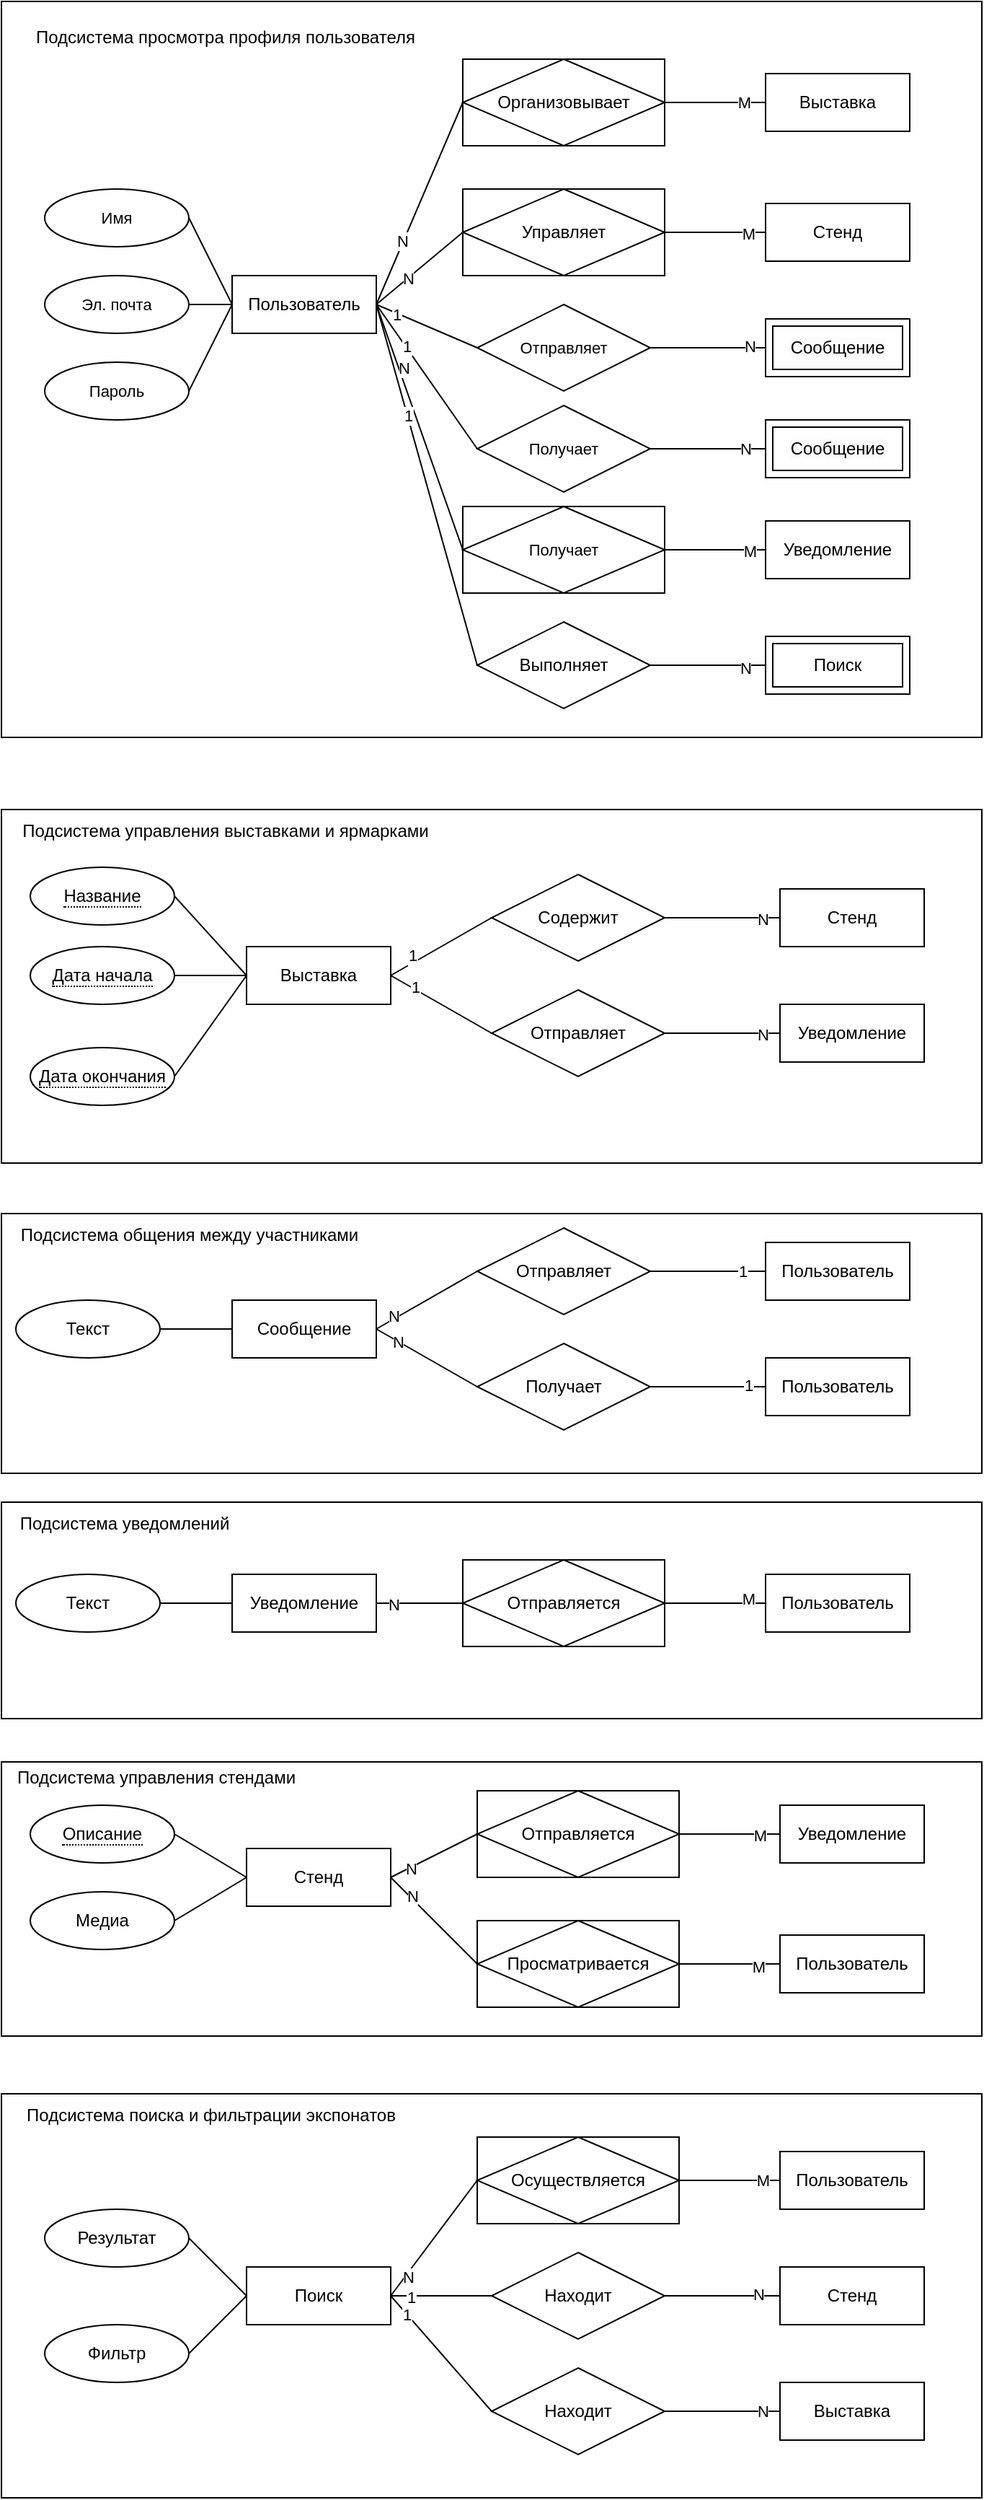 <mxfile version="24.7.17">
  <diagram name="Страница — 1" id="D7zAHYRlJq8XnZ4oDOdG">
    <mxGraphModel dx="1781" dy="504" grid="0" gridSize="10" guides="1" tooltips="1" connect="1" arrows="1" fold="1" page="1" pageScale="1" pageWidth="827" pageHeight="1169" math="0" shadow="0">
      <root>
        <mxCell id="0" />
        <mxCell id="1" parent="0" />
        <mxCell id="64c0GPSLYtZF8_h0ZGDt-35" value="" style="rounded=0;whiteSpace=wrap;html=1;" parent="1" vertex="1">
          <mxGeometry x="-70" y="1460" width="680" height="280" as="geometry" />
        </mxCell>
        <mxCell id="64c0GPSLYtZF8_h0ZGDt-33" value="" style="rounded=0;whiteSpace=wrap;html=1;" parent="1" vertex="1">
          <mxGeometry x="-70" y="1230" width="680" height="190" as="geometry" />
        </mxCell>
        <mxCell id="64c0GPSLYtZF8_h0ZGDt-31" value="" style="rounded=0;whiteSpace=wrap;html=1;" parent="1" vertex="1">
          <mxGeometry x="-70" y="1050" width="680" height="150" as="geometry" />
        </mxCell>
        <mxCell id="64c0GPSLYtZF8_h0ZGDt-29" value="" style="rounded=0;whiteSpace=wrap;html=1;" parent="1" vertex="1">
          <mxGeometry x="-70" y="850" width="680" height="180" as="geometry" />
        </mxCell>
        <mxCell id="64c0GPSLYtZF8_h0ZGDt-27" value="" style="rounded=0;whiteSpace=wrap;html=1;" parent="1" vertex="1">
          <mxGeometry x="-70" y="570" width="680" height="245" as="geometry" />
        </mxCell>
        <mxCell id="64c0GPSLYtZF8_h0ZGDt-25" value="" style="rounded=0;whiteSpace=wrap;html=1;" parent="1" vertex="1">
          <mxGeometry x="-70" y="10" width="680" height="510" as="geometry" />
        </mxCell>
        <mxCell id="_3l0W6oUwG1H2ZkeCyYp-1" style="edgeStyle=none;rounded=0;orthogonalLoop=1;jettySize=auto;html=1;exitX=1;exitY=0.5;exitDx=0;exitDy=0;entryX=0;entryY=0.5;entryDx=0;entryDy=0;strokeColor=default;align=center;verticalAlign=middle;fontFamily=Helvetica;fontSize=11;fontColor=default;labelBackgroundColor=default;endArrow=none;" parent="1" source="_3l0W6oUwG1H2ZkeCyYp-15" target="_3l0W6oUwG1H2ZkeCyYp-59" edge="1">
          <mxGeometry relative="1" as="geometry">
            <mxPoint x="260" y="110" as="targetPoint" />
          </mxGeometry>
        </mxCell>
        <mxCell id="_3l0W6oUwG1H2ZkeCyYp-2" value="N" style="edgeLabel;html=1;align=center;verticalAlign=middle;resizable=0;points=[];fontFamily=Helvetica;fontSize=11;fontColor=default;labelBackgroundColor=default;" parent="_3l0W6oUwG1H2ZkeCyYp-1" vertex="1" connectable="0">
          <mxGeometry x="-0.407" relative="1" as="geometry">
            <mxPoint y="-3" as="offset" />
          </mxGeometry>
        </mxCell>
        <mxCell id="_3l0W6oUwG1H2ZkeCyYp-3" style="edgeStyle=none;rounded=0;orthogonalLoop=1;jettySize=auto;html=1;exitX=1;exitY=0.5;exitDx=0;exitDy=0;entryX=0;entryY=0.5;entryDx=0;entryDy=0;strokeColor=default;align=center;verticalAlign=middle;fontFamily=Helvetica;fontSize=11;fontColor=default;labelBackgroundColor=default;endArrow=none;" parent="1" source="_3l0W6oUwG1H2ZkeCyYp-15" target="_3l0W6oUwG1H2ZkeCyYp-60" edge="1">
          <mxGeometry relative="1" as="geometry">
            <mxPoint x="260" y="180" as="targetPoint" />
          </mxGeometry>
        </mxCell>
        <mxCell id="_3l0W6oUwG1H2ZkeCyYp-4" value="N" style="edgeLabel;html=1;align=center;verticalAlign=middle;resizable=0;points=[];fontFamily=Helvetica;fontSize=11;fontColor=default;labelBackgroundColor=default;" parent="_3l0W6oUwG1H2ZkeCyYp-3" vertex="1" connectable="0">
          <mxGeometry x="-0.286" relative="1" as="geometry">
            <mxPoint as="offset" />
          </mxGeometry>
        </mxCell>
        <mxCell id="_3l0W6oUwG1H2ZkeCyYp-5" style="edgeStyle=none;rounded=0;orthogonalLoop=1;jettySize=auto;html=1;exitX=1;exitY=0.5;exitDx=0;exitDy=0;entryX=0;entryY=0.5;entryDx=0;entryDy=0;strokeColor=default;align=center;verticalAlign=middle;fontFamily=Helvetica;fontSize=11;fontColor=default;labelBackgroundColor=default;endArrow=none;" parent="1" source="_3l0W6oUwG1H2ZkeCyYp-15" target="_3l0W6oUwG1H2ZkeCyYp-26" edge="1">
          <mxGeometry relative="1" as="geometry" />
        </mxCell>
        <mxCell id="_3l0W6oUwG1H2ZkeCyYp-6" value="1" style="edgeLabel;html=1;align=center;verticalAlign=middle;resizable=0;points=[];fontFamily=Helvetica;fontSize=11;fontColor=default;labelBackgroundColor=default;" parent="_3l0W6oUwG1H2ZkeCyYp-5" vertex="1" connectable="0">
          <mxGeometry x="-0.421" y="1" relative="1" as="geometry">
            <mxPoint as="offset" />
          </mxGeometry>
        </mxCell>
        <mxCell id="_3l0W6oUwG1H2ZkeCyYp-9" style="edgeStyle=none;rounded=0;orthogonalLoop=1;jettySize=auto;html=1;exitX=1;exitY=0.5;exitDx=0;exitDy=0;entryX=0;entryY=0.5;entryDx=0;entryDy=0;strokeColor=default;align=center;verticalAlign=middle;fontFamily=Helvetica;fontSize=11;fontColor=default;labelBackgroundColor=default;endArrow=none;" parent="1" source="_3l0W6oUwG1H2ZkeCyYp-15" target="_3l0W6oUwG1H2ZkeCyYp-32" edge="1">
          <mxGeometry relative="1" as="geometry">
            <mxPoint x="260" y="40" as="targetPoint" />
          </mxGeometry>
        </mxCell>
        <mxCell id="_3l0W6oUwG1H2ZkeCyYp-10" value="N" style="edgeLabel;html=1;align=center;verticalAlign=middle;resizable=0;points=[];fontFamily=Helvetica;fontSize=11;fontColor=default;labelBackgroundColor=default;" parent="_3l0W6oUwG1H2ZkeCyYp-9" vertex="1" connectable="0">
          <mxGeometry x="-0.472" y="3" relative="1" as="geometry">
            <mxPoint as="offset" />
          </mxGeometry>
        </mxCell>
        <mxCell id="_3l0W6oUwG1H2ZkeCyYp-11" style="edgeStyle=none;rounded=0;orthogonalLoop=1;jettySize=auto;html=1;exitX=0;exitY=0.5;exitDx=0;exitDy=0;entryX=1;entryY=0.5;entryDx=0;entryDy=0;strokeColor=default;align=center;verticalAlign=middle;fontFamily=Helvetica;fontSize=11;fontColor=default;labelBackgroundColor=default;endArrow=none;" parent="1" source="_3l0W6oUwG1H2ZkeCyYp-15" target="_3l0W6oUwG1H2ZkeCyYp-36" edge="1">
          <mxGeometry relative="1" as="geometry" />
        </mxCell>
        <mxCell id="_3l0W6oUwG1H2ZkeCyYp-12" style="edgeStyle=none;rounded=0;orthogonalLoop=1;jettySize=auto;html=1;exitX=0;exitY=0.5;exitDx=0;exitDy=0;entryX=1;entryY=0.5;entryDx=0;entryDy=0;strokeColor=default;align=center;verticalAlign=middle;fontFamily=Helvetica;fontSize=11;fontColor=default;labelBackgroundColor=default;endArrow=none;" parent="1" source="_3l0W6oUwG1H2ZkeCyYp-15" target="_3l0W6oUwG1H2ZkeCyYp-37" edge="1">
          <mxGeometry relative="1" as="geometry" />
        </mxCell>
        <mxCell id="_3l0W6oUwG1H2ZkeCyYp-13" style="edgeStyle=none;rounded=0;orthogonalLoop=1;jettySize=auto;html=1;exitX=1;exitY=0.5;exitDx=0;exitDy=0;entryX=0;entryY=0.5;entryDx=0;entryDy=0;strokeColor=default;align=center;verticalAlign=middle;fontFamily=Helvetica;fontSize=11;fontColor=default;labelBackgroundColor=default;endArrow=none;" parent="1" source="_3l0W6oUwG1H2ZkeCyYp-15" target="_3l0W6oUwG1H2ZkeCyYp-40" edge="1">
          <mxGeometry relative="1" as="geometry" />
        </mxCell>
        <mxCell id="_3l0W6oUwG1H2ZkeCyYp-14" value="1" style="edgeLabel;html=1;align=center;verticalAlign=middle;resizable=0;points=[];fontFamily=Helvetica;fontSize=11;fontColor=default;labelBackgroundColor=default;" parent="_3l0W6oUwG1H2ZkeCyYp-13" vertex="1" connectable="0">
          <mxGeometry x="-0.619" y="-1" relative="1" as="geometry">
            <mxPoint x="1" as="offset" />
          </mxGeometry>
        </mxCell>
        <mxCell id="_3l0W6oUwG1H2ZkeCyYp-15" value="Пользователь" style="whiteSpace=wrap;html=1;align=center;" parent="1" vertex="1">
          <mxGeometry x="90" y="200" width="100" height="40" as="geometry" />
        </mxCell>
        <mxCell id="_3l0W6oUwG1H2ZkeCyYp-16" value="Выставка" style="whiteSpace=wrap;html=1;align=center;" parent="1" vertex="1">
          <mxGeometry x="460" y="60" width="100" height="40" as="geometry" />
        </mxCell>
        <mxCell id="_3l0W6oUwG1H2ZkeCyYp-17" value="Уведомление" style="whiteSpace=wrap;html=1;align=center;" parent="1" vertex="1">
          <mxGeometry x="460" y="370" width="100" height="40" as="geometry" />
        </mxCell>
        <mxCell id="_3l0W6oUwG1H2ZkeCyYp-18" style="edgeStyle=none;rounded=0;orthogonalLoop=1;jettySize=auto;html=1;exitX=1;exitY=0.5;exitDx=0;exitDy=0;strokeColor=default;align=center;verticalAlign=middle;fontFamily=Helvetica;fontSize=11;fontColor=default;labelBackgroundColor=default;endArrow=none;" parent="1" source="_3l0W6oUwG1H2ZkeCyYp-59" target="_3l0W6oUwG1H2ZkeCyYp-16" edge="1">
          <mxGeometry relative="1" as="geometry">
            <mxPoint x="380" y="110" as="sourcePoint" />
          </mxGeometry>
        </mxCell>
        <mxCell id="_3l0W6oUwG1H2ZkeCyYp-19" value="M" style="edgeLabel;html=1;align=center;verticalAlign=middle;resizable=0;points=[];fontFamily=Helvetica;fontSize=11;fontColor=default;labelBackgroundColor=default;" parent="_3l0W6oUwG1H2ZkeCyYp-18" vertex="1" connectable="0">
          <mxGeometry x="0.556" y="1" relative="1" as="geometry">
            <mxPoint y="1" as="offset" />
          </mxGeometry>
        </mxCell>
        <mxCell id="_3l0W6oUwG1H2ZkeCyYp-21" style="edgeStyle=none;rounded=0;orthogonalLoop=1;jettySize=auto;html=1;exitX=1;exitY=0.5;exitDx=0;exitDy=0;strokeColor=default;align=center;verticalAlign=middle;fontFamily=Helvetica;fontSize=11;fontColor=default;labelBackgroundColor=default;endArrow=none;entryX=0;entryY=0.5;entryDx=0;entryDy=0;" parent="1" source="_3l0W6oUwG1H2ZkeCyYp-60" target="_3l0W6oUwG1H2ZkeCyYp-52" edge="1">
          <mxGeometry relative="1" as="geometry">
            <mxPoint x="470" y="200" as="targetPoint" />
            <mxPoint x="380" y="180" as="sourcePoint" />
          </mxGeometry>
        </mxCell>
        <mxCell id="_3l0W6oUwG1H2ZkeCyYp-22" value="M" style="edgeLabel;html=1;align=center;verticalAlign=middle;resizable=0;points=[];fontFamily=Helvetica;fontSize=11;fontColor=default;labelBackgroundColor=default;" parent="_3l0W6oUwG1H2ZkeCyYp-21" vertex="1" connectable="0">
          <mxGeometry x="0.644" relative="1" as="geometry">
            <mxPoint y="1" as="offset" />
          </mxGeometry>
        </mxCell>
        <mxCell id="_3l0W6oUwG1H2ZkeCyYp-24" style="edgeStyle=none;rounded=0;orthogonalLoop=1;jettySize=auto;html=1;exitX=1;exitY=0.5;exitDx=0;exitDy=0;entryX=0;entryY=0.5;entryDx=0;entryDy=0;strokeColor=default;align=center;verticalAlign=middle;fontFamily=Helvetica;fontSize=11;fontColor=default;labelBackgroundColor=default;endArrow=none;" parent="1" source="_3l0W6oUwG1H2ZkeCyYp-26" target="_3l0W6oUwG1H2ZkeCyYp-33" edge="1">
          <mxGeometry relative="1" as="geometry">
            <mxPoint x="380" y="330" as="sourcePoint" />
            <mxPoint x="470" y="320" as="targetPoint" />
          </mxGeometry>
        </mxCell>
        <mxCell id="_3l0W6oUwG1H2ZkeCyYp-25" value="N" style="edgeLabel;html=1;align=center;verticalAlign=middle;resizable=0;points=[];fontFamily=Helvetica;fontSize=11;fontColor=default;labelBackgroundColor=default;" parent="_3l0W6oUwG1H2ZkeCyYp-24" vertex="1" connectable="0">
          <mxGeometry x="0.644" y="1" relative="1" as="geometry">
            <mxPoint y="1" as="offset" />
          </mxGeometry>
        </mxCell>
        <mxCell id="_3l0W6oUwG1H2ZkeCyYp-26" value="Получает" style="shape=rhombus;perimeter=rhombusPerimeter;whiteSpace=wrap;html=1;align=center;fontFamily=Helvetica;fontSize=11;fontColor=default;labelBackgroundColor=default;" parent="1" vertex="1">
          <mxGeometry x="260" y="290" width="120" height="60" as="geometry" />
        </mxCell>
        <mxCell id="_3l0W6oUwG1H2ZkeCyYp-30" style="edgeStyle=none;rounded=0;orthogonalLoop=1;jettySize=auto;html=1;exitX=1;exitY=0.5;exitDx=0;exitDy=0;entryX=0;entryY=0.5;entryDx=0;entryDy=0;strokeColor=default;align=center;verticalAlign=middle;fontFamily=Helvetica;fontSize=11;fontColor=default;labelBackgroundColor=default;endArrow=none;" parent="1" source="_3l0W6oUwG1H2ZkeCyYp-32" target="_3l0W6oUwG1H2ZkeCyYp-17" edge="1">
          <mxGeometry relative="1" as="geometry">
            <mxPoint x="380" y="40" as="sourcePoint" />
          </mxGeometry>
        </mxCell>
        <mxCell id="_3l0W6oUwG1H2ZkeCyYp-31" value="M" style="edgeLabel;html=1;align=center;verticalAlign=middle;resizable=0;points=[];fontFamily=Helvetica;fontSize=11;fontColor=default;labelBackgroundColor=default;" parent="_3l0W6oUwG1H2ZkeCyYp-30" vertex="1" connectable="0">
          <mxGeometry x="0.667" relative="1" as="geometry">
            <mxPoint y="1" as="offset" />
          </mxGeometry>
        </mxCell>
        <mxCell id="_3l0W6oUwG1H2ZkeCyYp-32" value="Получает" style="shape=associativeEntity;whiteSpace=wrap;html=1;align=center;fontFamily=Helvetica;fontSize=11;fontColor=default;labelBackgroundColor=default;" parent="1" vertex="1">
          <mxGeometry x="250" y="360" width="140" height="60" as="geometry" />
        </mxCell>
        <mxCell id="_3l0W6oUwG1H2ZkeCyYp-33" value="&lt;span style=&quot;font-size: 12px; background-color: rgb(251, 251, 251);&quot;&gt;Сообщение&lt;/span&gt;" style="shape=ext;margin=3;double=1;whiteSpace=wrap;html=1;align=center;fontFamily=Helvetica;fontSize=11;fontColor=default;labelBackgroundColor=default;" parent="1" vertex="1">
          <mxGeometry x="460" y="300" width="100" height="40" as="geometry" />
        </mxCell>
        <mxCell id="_3l0W6oUwG1H2ZkeCyYp-36" value="Имя" style="ellipse;whiteSpace=wrap;html=1;align=center;fontFamily=Helvetica;fontSize=11;fontColor=default;labelBackgroundColor=default;" parent="1" vertex="1">
          <mxGeometry x="-40" y="140" width="100" height="40" as="geometry" />
        </mxCell>
        <mxCell id="_3l0W6oUwG1H2ZkeCyYp-37" value="Эл. почта" style="ellipse;whiteSpace=wrap;html=1;align=center;fontFamily=Helvetica;fontSize=11;fontColor=default;labelBackgroundColor=default;" parent="1" vertex="1">
          <mxGeometry x="-40" y="200" width="100" height="40" as="geometry" />
        </mxCell>
        <mxCell id="_3l0W6oUwG1H2ZkeCyYp-38" style="edgeStyle=none;rounded=0;orthogonalLoop=1;jettySize=auto;html=1;exitX=1;exitY=0.5;exitDx=0;exitDy=0;entryX=0;entryY=0.5;entryDx=0;entryDy=0;strokeColor=default;align=center;verticalAlign=middle;fontFamily=Helvetica;fontSize=11;fontColor=default;labelBackgroundColor=default;endArrow=none;" parent="1" source="_3l0W6oUwG1H2ZkeCyYp-40" target="_3l0W6oUwG1H2ZkeCyYp-41" edge="1">
          <mxGeometry relative="1" as="geometry" />
        </mxCell>
        <mxCell id="_3l0W6oUwG1H2ZkeCyYp-39" value="N" style="edgeLabel;html=1;align=center;verticalAlign=middle;resizable=0;points=[];fontFamily=Helvetica;fontSize=11;fontColor=default;labelBackgroundColor=default;" parent="_3l0W6oUwG1H2ZkeCyYp-38" vertex="1" connectable="0">
          <mxGeometry x="0.711" y="1" relative="1" as="geometry">
            <mxPoint as="offset" />
          </mxGeometry>
        </mxCell>
        <mxCell id="_3l0W6oUwG1H2ZkeCyYp-40" value="Отправляет" style="shape=rhombus;perimeter=rhombusPerimeter;whiteSpace=wrap;html=1;align=center;fontFamily=Helvetica;fontSize=11;fontColor=default;labelBackgroundColor=default;" parent="1" vertex="1">
          <mxGeometry x="260" y="220" width="120" height="60" as="geometry" />
        </mxCell>
        <mxCell id="_3l0W6oUwG1H2ZkeCyYp-41" value="&lt;span style=&quot;font-size: 12px; background-color: rgb(251, 251, 251);&quot;&gt;Сообщение&lt;/span&gt;" style="shape=ext;margin=3;double=1;whiteSpace=wrap;html=1;align=center;fontFamily=Helvetica;fontSize=11;fontColor=default;labelBackgroundColor=default;" parent="1" vertex="1">
          <mxGeometry x="460" y="230" width="100" height="40" as="geometry" />
        </mxCell>
        <mxCell id="_3l0W6oUwG1H2ZkeCyYp-42" value="Пароль" style="ellipse;whiteSpace=wrap;html=1;align=center;fontFamily=Helvetica;fontSize=11;fontColor=default;labelBackgroundColor=default;" parent="1" vertex="1">
          <mxGeometry x="-40" y="260" width="100" height="40" as="geometry" />
        </mxCell>
        <mxCell id="_3l0W6oUwG1H2ZkeCyYp-44" value="" style="endArrow=none;html=1;rounded=0;entryX=0;entryY=0.5;entryDx=0;entryDy=0;exitX=1;exitY=0.5;exitDx=0;exitDy=0;" parent="1" source="_3l0W6oUwG1H2ZkeCyYp-42" target="_3l0W6oUwG1H2ZkeCyYp-15" edge="1">
          <mxGeometry width="50" height="50" relative="1" as="geometry">
            <mxPoint x="50" y="280" as="sourcePoint" />
            <mxPoint x="100" y="230" as="targetPoint" />
          </mxGeometry>
        </mxCell>
        <mxCell id="_3l0W6oUwG1H2ZkeCyYp-45" value="Выставка" style="whiteSpace=wrap;html=1;align=center;" parent="1" vertex="1">
          <mxGeometry x="100" y="665" width="100" height="40" as="geometry" />
        </mxCell>
        <mxCell id="_3l0W6oUwG1H2ZkeCyYp-46" value="Стенд" style="whiteSpace=wrap;html=1;align=center;" parent="1" vertex="1">
          <mxGeometry x="100" y="1290" width="100" height="40" as="geometry" />
        </mxCell>
        <mxCell id="_3l0W6oUwG1H2ZkeCyYp-47" value="Уведомление" style="whiteSpace=wrap;html=1;align=center;" parent="1" vertex="1">
          <mxGeometry x="90" y="1100" width="100" height="40" as="geometry" />
        </mxCell>
        <mxCell id="_3l0W6oUwG1H2ZkeCyYp-48" value="Сообщение" style="whiteSpace=wrap;html=1;align=center;" parent="1" vertex="1">
          <mxGeometry x="90" y="910" width="100" height="40" as="geometry" />
        </mxCell>
        <mxCell id="_3l0W6oUwG1H2ZkeCyYp-49" value="Поиск" style="whiteSpace=wrap;html=1;align=center;" parent="1" vertex="1">
          <mxGeometry x="100" y="1580" width="100" height="40" as="geometry" />
        </mxCell>
        <mxCell id="_3l0W6oUwG1H2ZkeCyYp-52" value="Стенд" style="whiteSpace=wrap;html=1;align=center;" parent="1" vertex="1">
          <mxGeometry x="460" y="150" width="100" height="40" as="geometry" />
        </mxCell>
        <mxCell id="_3l0W6oUwG1H2ZkeCyYp-59" value="Организовывает" style="shape=associativeEntity;whiteSpace=wrap;html=1;align=center;" parent="1" vertex="1">
          <mxGeometry x="250" y="50" width="140" height="60" as="geometry" />
        </mxCell>
        <mxCell id="_3l0W6oUwG1H2ZkeCyYp-60" value="Управляет" style="shape=associativeEntity;whiteSpace=wrap;html=1;align=center;" parent="1" vertex="1">
          <mxGeometry x="250" y="140" width="140" height="60" as="geometry" />
        </mxCell>
        <mxCell id="_3l0W6oUwG1H2ZkeCyYp-62" value="Выполняет" style="shape=rhombus;perimeter=rhombusPerimeter;whiteSpace=wrap;html=1;align=center;" parent="1" vertex="1">
          <mxGeometry x="260" y="440" width="120" height="60" as="geometry" />
        </mxCell>
        <mxCell id="_3l0W6oUwG1H2ZkeCyYp-63" value="Поиск" style="shape=ext;margin=3;double=1;whiteSpace=wrap;html=1;align=center;" parent="1" vertex="1">
          <mxGeometry x="460" y="450" width="100" height="40" as="geometry" />
        </mxCell>
        <mxCell id="_3l0W6oUwG1H2ZkeCyYp-64" value="" style="endArrow=none;html=1;rounded=0;exitX=1;exitY=0.5;exitDx=0;exitDy=0;entryX=0;entryY=0.5;entryDx=0;entryDy=0;" parent="1" source="_3l0W6oUwG1H2ZkeCyYp-15" target="_3l0W6oUwG1H2ZkeCyYp-62" edge="1">
          <mxGeometry relative="1" as="geometry">
            <mxPoint x="190" y="230" as="sourcePoint" />
            <mxPoint x="240" y="400" as="targetPoint" />
          </mxGeometry>
        </mxCell>
        <mxCell id="_3l0W6oUwG1H2ZkeCyYp-67" value="1" style="edgeLabel;html=1;align=center;verticalAlign=middle;resizable=0;points=[];" parent="_3l0W6oUwG1H2ZkeCyYp-64" vertex="1" connectable="0">
          <mxGeometry x="-0.386" y="1" relative="1" as="geometry">
            <mxPoint x="-1" as="offset" />
          </mxGeometry>
        </mxCell>
        <mxCell id="_3l0W6oUwG1H2ZkeCyYp-65" value="" style="endArrow=none;html=1;rounded=0;exitX=1;exitY=0.5;exitDx=0;exitDy=0;entryX=0;entryY=0.5;entryDx=0;entryDy=0;" parent="1" source="_3l0W6oUwG1H2ZkeCyYp-62" target="_3l0W6oUwG1H2ZkeCyYp-63" edge="1">
          <mxGeometry relative="1" as="geometry">
            <mxPoint x="410" y="420" as="sourcePoint" />
            <mxPoint x="570" y="420" as="targetPoint" />
          </mxGeometry>
        </mxCell>
        <mxCell id="_3l0W6oUwG1H2ZkeCyYp-66" value="N" style="edgeLabel;html=1;align=center;verticalAlign=middle;resizable=0;points=[];" parent="_3l0W6oUwG1H2ZkeCyYp-65" vertex="1" connectable="0">
          <mxGeometry x="0.65" y="-2" relative="1" as="geometry">
            <mxPoint as="offset" />
          </mxGeometry>
        </mxCell>
        <mxCell id="_3l0W6oUwG1H2ZkeCyYp-68" value="&lt;span style=&quot;border-bottom: 1px dotted&quot;&gt;Название&lt;/span&gt;" style="ellipse;whiteSpace=wrap;html=1;align=center;" parent="1" vertex="1">
          <mxGeometry x="-50" y="610" width="100" height="40" as="geometry" />
        </mxCell>
        <mxCell id="_3l0W6oUwG1H2ZkeCyYp-69" value="&lt;span style=&quot;border-bottom: 1px dotted&quot;&gt;Дата начала&lt;/span&gt;" style="ellipse;whiteSpace=wrap;html=1;align=center;" parent="1" vertex="1">
          <mxGeometry x="-50" y="665" width="100" height="40" as="geometry" />
        </mxCell>
        <mxCell id="_3l0W6oUwG1H2ZkeCyYp-70" value="&lt;span style=&quot;border-bottom: 1px dotted&quot;&gt;Дата окончания&lt;/span&gt;" style="ellipse;whiteSpace=wrap;html=1;align=center;" parent="1" vertex="1">
          <mxGeometry x="-50" y="735" width="100" height="40" as="geometry" />
        </mxCell>
        <mxCell id="_3l0W6oUwG1H2ZkeCyYp-71" value="" style="endArrow=none;html=1;rounded=0;exitX=1;exitY=0.5;exitDx=0;exitDy=0;entryX=0;entryY=0.5;entryDx=0;entryDy=0;" parent="1" source="_3l0W6oUwG1H2ZkeCyYp-68" target="_3l0W6oUwG1H2ZkeCyYp-45" edge="1">
          <mxGeometry relative="1" as="geometry">
            <mxPoint x="10" y="635" as="sourcePoint" />
            <mxPoint x="170" y="635" as="targetPoint" />
          </mxGeometry>
        </mxCell>
        <mxCell id="_3l0W6oUwG1H2ZkeCyYp-72" value="" style="endArrow=none;html=1;rounded=0;exitX=1;exitY=0.5;exitDx=0;exitDy=0;entryX=0;entryY=0.5;entryDx=0;entryDy=0;" parent="1" source="_3l0W6oUwG1H2ZkeCyYp-69" target="_3l0W6oUwG1H2ZkeCyYp-45" edge="1">
          <mxGeometry relative="1" as="geometry">
            <mxPoint x="50" y="695" as="sourcePoint" />
            <mxPoint x="210" y="695" as="targetPoint" />
          </mxGeometry>
        </mxCell>
        <mxCell id="_3l0W6oUwG1H2ZkeCyYp-74" value="" style="endArrow=none;html=1;rounded=0;exitX=1;exitY=0.5;exitDx=0;exitDy=0;" parent="1" source="_3l0W6oUwG1H2ZkeCyYp-70" edge="1">
          <mxGeometry relative="1" as="geometry">
            <mxPoint x="290" y="795" as="sourcePoint" />
            <mxPoint x="100" y="685" as="targetPoint" />
          </mxGeometry>
        </mxCell>
        <mxCell id="_3l0W6oUwG1H2ZkeCyYp-75" value="Содержит" style="shape=rhombus;perimeter=rhombusPerimeter;whiteSpace=wrap;html=1;align=center;" parent="1" vertex="1">
          <mxGeometry x="270" y="615" width="120" height="60" as="geometry" />
        </mxCell>
        <mxCell id="_3l0W6oUwG1H2ZkeCyYp-77" value="" style="endArrow=none;html=1;rounded=0;exitX=1;exitY=0.5;exitDx=0;exitDy=0;entryX=0;entryY=0.5;entryDx=0;entryDy=0;" parent="1" source="_3l0W6oUwG1H2ZkeCyYp-45" target="_3l0W6oUwG1H2ZkeCyYp-75" edge="1">
          <mxGeometry relative="1" as="geometry">
            <mxPoint x="290" y="655" as="sourcePoint" />
            <mxPoint x="450" y="655" as="targetPoint" />
          </mxGeometry>
        </mxCell>
        <mxCell id="_3l0W6oUwG1H2ZkeCyYp-78" value="1&lt;div&gt;&lt;br&gt;&lt;/div&gt;" style="edgeLabel;html=1;align=center;verticalAlign=middle;resizable=0;points=[];" parent="_3l0W6oUwG1H2ZkeCyYp-77" vertex="1" connectable="0">
          <mxGeometry x="-0.6" y="-1" relative="1" as="geometry">
            <mxPoint as="offset" />
          </mxGeometry>
        </mxCell>
        <mxCell id="_3l0W6oUwG1H2ZkeCyYp-80" value="Стенд" style="whiteSpace=wrap;html=1;align=center;" parent="1" vertex="1">
          <mxGeometry x="470" y="625" width="100" height="40" as="geometry" />
        </mxCell>
        <mxCell id="_3l0W6oUwG1H2ZkeCyYp-81" value="" style="endArrow=none;html=1;rounded=0;exitX=1;exitY=0.5;exitDx=0;exitDy=0;entryX=0;entryY=0.5;entryDx=0;entryDy=0;" parent="1" source="_3l0W6oUwG1H2ZkeCyYp-75" target="_3l0W6oUwG1H2ZkeCyYp-80" edge="1">
          <mxGeometry relative="1" as="geometry">
            <mxPoint x="530" y="495" as="sourcePoint" />
            <mxPoint x="690" y="495" as="targetPoint" />
          </mxGeometry>
        </mxCell>
        <mxCell id="_3l0W6oUwG1H2ZkeCyYp-82" value="N" style="edgeLabel;html=1;align=center;verticalAlign=middle;resizable=0;points=[];" parent="_3l0W6oUwG1H2ZkeCyYp-81" vertex="1" connectable="0">
          <mxGeometry x="0.7" y="-1" relative="1" as="geometry">
            <mxPoint as="offset" />
          </mxGeometry>
        </mxCell>
        <mxCell id="_3l0W6oUwG1H2ZkeCyYp-84" value="Отправляет" style="shape=rhombus;perimeter=rhombusPerimeter;whiteSpace=wrap;html=1;align=center;" parent="1" vertex="1">
          <mxGeometry x="270" y="695" width="120" height="60" as="geometry" />
        </mxCell>
        <mxCell id="_3l0W6oUwG1H2ZkeCyYp-85" value="Уведомление" style="whiteSpace=wrap;html=1;align=center;" parent="1" vertex="1">
          <mxGeometry x="470" y="705" width="100" height="40" as="geometry" />
        </mxCell>
        <mxCell id="_3l0W6oUwG1H2ZkeCyYp-86" value="" style="endArrow=none;html=1;rounded=0;exitX=1;exitY=0.5;exitDx=0;exitDy=0;entryX=0;entryY=0.5;entryDx=0;entryDy=0;" parent="1" source="_3l0W6oUwG1H2ZkeCyYp-45" target="_3l0W6oUwG1H2ZkeCyYp-84" edge="1">
          <mxGeometry relative="1" as="geometry">
            <mxPoint x="200" y="885" as="sourcePoint" />
            <mxPoint x="360" y="885" as="targetPoint" />
          </mxGeometry>
        </mxCell>
        <mxCell id="_3l0W6oUwG1H2ZkeCyYp-87" value="1" style="edgeLabel;html=1;align=center;verticalAlign=middle;resizable=0;points=[];" parent="_3l0W6oUwG1H2ZkeCyYp-86" vertex="1" connectable="0">
          <mxGeometry x="-0.535" y="1" relative="1" as="geometry">
            <mxPoint y="-1" as="offset" />
          </mxGeometry>
        </mxCell>
        <mxCell id="_3l0W6oUwG1H2ZkeCyYp-88" value="" style="endArrow=none;html=1;rounded=0;exitX=1;exitY=0.5;exitDx=0;exitDy=0;" parent="1" source="_3l0W6oUwG1H2ZkeCyYp-84" edge="1">
          <mxGeometry relative="1" as="geometry">
            <mxPoint x="200" y="885" as="sourcePoint" />
            <mxPoint x="470" y="725" as="targetPoint" />
          </mxGeometry>
        </mxCell>
        <mxCell id="_3l0W6oUwG1H2ZkeCyYp-89" value="N" style="edgeLabel;html=1;align=center;verticalAlign=middle;resizable=0;points=[];" parent="_3l0W6oUwG1H2ZkeCyYp-88" vertex="1" connectable="0">
          <mxGeometry x="0.7" y="-1" relative="1" as="geometry">
            <mxPoint as="offset" />
          </mxGeometry>
        </mxCell>
        <mxCell id="_3l0W6oUwG1H2ZkeCyYp-90" value="Текст" style="ellipse;whiteSpace=wrap;html=1;align=center;" parent="1" vertex="1">
          <mxGeometry x="-60" y="910" width="100" height="40" as="geometry" />
        </mxCell>
        <mxCell id="_3l0W6oUwG1H2ZkeCyYp-91" value="" style="endArrow=none;html=1;rounded=0;exitX=1;exitY=0.5;exitDx=0;exitDy=0;entryX=0;entryY=0.5;entryDx=0;entryDy=0;" parent="1" source="_3l0W6oUwG1H2ZkeCyYp-90" target="_3l0W6oUwG1H2ZkeCyYp-48" edge="1">
          <mxGeometry relative="1" as="geometry">
            <mxPoint x="190" y="960" as="sourcePoint" />
            <mxPoint x="350" y="960" as="targetPoint" />
          </mxGeometry>
        </mxCell>
        <mxCell id="_3l0W6oUwG1H2ZkeCyYp-92" value="Отправляет" style="shape=rhombus;perimeter=rhombusPerimeter;whiteSpace=wrap;html=1;align=center;" parent="1" vertex="1">
          <mxGeometry x="260" y="860" width="120" height="60" as="geometry" />
        </mxCell>
        <mxCell id="_3l0W6oUwG1H2ZkeCyYp-94" value="Получает" style="shape=rhombus;perimeter=rhombusPerimeter;whiteSpace=wrap;html=1;align=center;" parent="1" vertex="1">
          <mxGeometry x="260" y="940" width="120" height="60" as="geometry" />
        </mxCell>
        <mxCell id="_3l0W6oUwG1H2ZkeCyYp-95" value="" style="endArrow=none;html=1;rounded=0;exitX=1;exitY=0.5;exitDx=0;exitDy=0;entryX=0;entryY=0.5;entryDx=0;entryDy=0;" parent="1" source="_3l0W6oUwG1H2ZkeCyYp-48" edge="1">
          <mxGeometry relative="1" as="geometry">
            <mxPoint x="190" y="960" as="sourcePoint" />
            <mxPoint x="260" y="890" as="targetPoint" />
          </mxGeometry>
        </mxCell>
        <mxCell id="_3l0W6oUwG1H2ZkeCyYp-101" value="N" style="edgeLabel;html=1;align=center;verticalAlign=middle;resizable=0;points=[];" parent="_3l0W6oUwG1H2ZkeCyYp-95" vertex="1" connectable="0">
          <mxGeometry x="-0.624" y="2" relative="1" as="geometry">
            <mxPoint as="offset" />
          </mxGeometry>
        </mxCell>
        <mxCell id="_3l0W6oUwG1H2ZkeCyYp-96" value="" style="endArrow=none;html=1;rounded=0;exitX=1;exitY=0.5;exitDx=0;exitDy=0;entryX=0;entryY=0.5;entryDx=0;entryDy=0;" parent="1" source="_3l0W6oUwG1H2ZkeCyYp-48" target="_3l0W6oUwG1H2ZkeCyYp-94" edge="1">
          <mxGeometry relative="1" as="geometry">
            <mxPoint x="190" y="960" as="sourcePoint" />
            <mxPoint x="350" y="960" as="targetPoint" />
          </mxGeometry>
        </mxCell>
        <mxCell id="_3l0W6oUwG1H2ZkeCyYp-102" value="N" style="edgeLabel;html=1;align=center;verticalAlign=middle;resizable=0;points=[];" parent="_3l0W6oUwG1H2ZkeCyYp-96" vertex="1" connectable="0">
          <mxGeometry x="-0.566" y="-1" relative="1" as="geometry">
            <mxPoint y="-1" as="offset" />
          </mxGeometry>
        </mxCell>
        <mxCell id="_3l0W6oUwG1H2ZkeCyYp-97" value="Пользователь" style="whiteSpace=wrap;html=1;align=center;" parent="1" vertex="1">
          <mxGeometry x="460" y="870" width="100" height="40" as="geometry" />
        </mxCell>
        <mxCell id="_3l0W6oUwG1H2ZkeCyYp-98" value="Пользователь" style="whiteSpace=wrap;html=1;align=center;" parent="1" vertex="1">
          <mxGeometry x="460" y="950" width="100" height="40" as="geometry" />
        </mxCell>
        <mxCell id="_3l0W6oUwG1H2ZkeCyYp-99" value="" style="endArrow=none;html=1;rounded=0;exitX=1;exitY=0.5;exitDx=0;exitDy=0;entryX=0;entryY=0.5;entryDx=0;entryDy=0;" parent="1" source="_3l0W6oUwG1H2ZkeCyYp-94" target="_3l0W6oUwG1H2ZkeCyYp-98" edge="1">
          <mxGeometry relative="1" as="geometry">
            <mxPoint x="190" y="960" as="sourcePoint" />
            <mxPoint x="350" y="960" as="targetPoint" />
          </mxGeometry>
        </mxCell>
        <mxCell id="_3l0W6oUwG1H2ZkeCyYp-104" value="1" style="edgeLabel;html=1;align=center;verticalAlign=middle;resizable=0;points=[];" parent="_3l0W6oUwG1H2ZkeCyYp-99" vertex="1" connectable="0">
          <mxGeometry x="0.7" y="1" relative="1" as="geometry">
            <mxPoint as="offset" />
          </mxGeometry>
        </mxCell>
        <mxCell id="_3l0W6oUwG1H2ZkeCyYp-100" value="" style="endArrow=none;html=1;rounded=0;exitX=1;exitY=0.5;exitDx=0;exitDy=0;entryX=0;entryY=0.5;entryDx=0;entryDy=0;" parent="1" target="_3l0W6oUwG1H2ZkeCyYp-97" edge="1">
          <mxGeometry relative="1" as="geometry">
            <mxPoint x="380" y="890" as="sourcePoint" />
            <mxPoint x="350" y="960" as="targetPoint" />
          </mxGeometry>
        </mxCell>
        <mxCell id="_3l0W6oUwG1H2ZkeCyYp-103" value="1" style="edgeLabel;html=1;align=center;verticalAlign=middle;resizable=0;points=[];" parent="_3l0W6oUwG1H2ZkeCyYp-100" vertex="1" connectable="0">
          <mxGeometry x="0.6" relative="1" as="geometry">
            <mxPoint as="offset" />
          </mxGeometry>
        </mxCell>
        <mxCell id="_3l0W6oUwG1H2ZkeCyYp-105" value="Текст" style="ellipse;whiteSpace=wrap;html=1;align=center;" parent="1" vertex="1">
          <mxGeometry x="-60" y="1100" width="100" height="40" as="geometry" />
        </mxCell>
        <mxCell id="_3l0W6oUwG1H2ZkeCyYp-106" value="" style="endArrow=none;html=1;rounded=0;exitX=1;exitY=0.5;exitDx=0;exitDy=0;entryX=0;entryY=0.5;entryDx=0;entryDy=0;" parent="1" source="_3l0W6oUwG1H2ZkeCyYp-105" target="_3l0W6oUwG1H2ZkeCyYp-47" edge="1">
          <mxGeometry relative="1" as="geometry">
            <mxPoint x="190" y="1070" as="sourcePoint" />
            <mxPoint x="350" y="1070" as="targetPoint" />
          </mxGeometry>
        </mxCell>
        <mxCell id="_3l0W6oUwG1H2ZkeCyYp-108" value="Отправляется" style="shape=associativeEntity;whiteSpace=wrap;html=1;align=center;" parent="1" vertex="1">
          <mxGeometry x="250" y="1090" width="140" height="60" as="geometry" />
        </mxCell>
        <mxCell id="_3l0W6oUwG1H2ZkeCyYp-109" value="" style="endArrow=none;html=1;rounded=0;exitX=1;exitY=0.5;exitDx=0;exitDy=0;entryX=0;entryY=0.5;entryDx=0;entryDy=0;" parent="1" source="_3l0W6oUwG1H2ZkeCyYp-47" target="_3l0W6oUwG1H2ZkeCyYp-108" edge="1">
          <mxGeometry relative="1" as="geometry">
            <mxPoint x="190" y="1070" as="sourcePoint" />
            <mxPoint x="350" y="1070" as="targetPoint" />
          </mxGeometry>
        </mxCell>
        <mxCell id="_3l0W6oUwG1H2ZkeCyYp-112" value="N" style="edgeLabel;html=1;align=center;verticalAlign=middle;resizable=0;points=[];" parent="_3l0W6oUwG1H2ZkeCyYp-109" vertex="1" connectable="0">
          <mxGeometry x="-0.6" y="-1" relative="1" as="geometry">
            <mxPoint as="offset" />
          </mxGeometry>
        </mxCell>
        <mxCell id="_3l0W6oUwG1H2ZkeCyYp-110" value="Пользователь" style="whiteSpace=wrap;html=1;align=center;" parent="1" vertex="1">
          <mxGeometry x="460" y="1100" width="100" height="40" as="geometry" />
        </mxCell>
        <mxCell id="_3l0W6oUwG1H2ZkeCyYp-111" value="" style="endArrow=none;html=1;rounded=0;exitX=1;exitY=0.5;exitDx=0;exitDy=0;entryX=0;entryY=0.5;entryDx=0;entryDy=0;" parent="1" source="_3l0W6oUwG1H2ZkeCyYp-108" target="_3l0W6oUwG1H2ZkeCyYp-110" edge="1">
          <mxGeometry relative="1" as="geometry">
            <mxPoint x="190" y="1070" as="sourcePoint" />
            <mxPoint x="350" y="1070" as="targetPoint" />
          </mxGeometry>
        </mxCell>
        <mxCell id="_3l0W6oUwG1H2ZkeCyYp-113" value="M" style="edgeLabel;html=1;align=center;verticalAlign=middle;resizable=0;points=[];" parent="_3l0W6oUwG1H2ZkeCyYp-111" vertex="1" connectable="0">
          <mxGeometry x="0.657" y="3" relative="1" as="geometry">
            <mxPoint as="offset" />
          </mxGeometry>
        </mxCell>
        <mxCell id="_3l0W6oUwG1H2ZkeCyYp-125" value="&lt;span style=&quot;border-bottom: 1px dotted&quot;&gt;Описание&lt;/span&gt;" style="ellipse;whiteSpace=wrap;html=1;align=center;" parent="1" vertex="1">
          <mxGeometry x="-50" y="1260" width="100" height="40" as="geometry" />
        </mxCell>
        <mxCell id="_3l0W6oUwG1H2ZkeCyYp-126" value="Медиа" style="ellipse;whiteSpace=wrap;html=1;align=center;" parent="1" vertex="1">
          <mxGeometry x="-50" y="1320" width="100" height="40" as="geometry" />
        </mxCell>
        <mxCell id="_3l0W6oUwG1H2ZkeCyYp-127" value="" style="endArrow=none;html=1;rounded=0;exitX=1;exitY=0.5;exitDx=0;exitDy=0;entryX=0;entryY=0.5;entryDx=0;entryDy=0;" parent="1" source="_3l0W6oUwG1H2ZkeCyYp-125" target="_3l0W6oUwG1H2ZkeCyYp-46" edge="1">
          <mxGeometry relative="1" as="geometry">
            <mxPoint x="300" y="1160" as="sourcePoint" />
            <mxPoint x="460" y="1160" as="targetPoint" />
          </mxGeometry>
        </mxCell>
        <mxCell id="_3l0W6oUwG1H2ZkeCyYp-128" value="" style="endArrow=none;html=1;rounded=0;exitX=1;exitY=0.5;exitDx=0;exitDy=0;entryX=0;entryY=0.5;entryDx=0;entryDy=0;" parent="1" source="_3l0W6oUwG1H2ZkeCyYp-126" target="_3l0W6oUwG1H2ZkeCyYp-46" edge="1">
          <mxGeometry relative="1" as="geometry">
            <mxPoint x="300" y="1160" as="sourcePoint" />
            <mxPoint x="460" y="1160" as="targetPoint" />
          </mxGeometry>
        </mxCell>
        <mxCell id="_3l0W6oUwG1H2ZkeCyYp-130" value="Отправляется" style="shape=associativeEntity;whiteSpace=wrap;html=1;align=center;" parent="1" vertex="1">
          <mxGeometry x="260" y="1250" width="140" height="60" as="geometry" />
        </mxCell>
        <mxCell id="_3l0W6oUwG1H2ZkeCyYp-132" value="" style="endArrow=none;html=1;rounded=0;exitX=1;exitY=0.5;exitDx=0;exitDy=0;entryX=0;entryY=0.5;entryDx=0;entryDy=0;" parent="1" source="_3l0W6oUwG1H2ZkeCyYp-46" target="_3l0W6oUwG1H2ZkeCyYp-130" edge="1">
          <mxGeometry relative="1" as="geometry">
            <mxPoint x="300" y="1230" as="sourcePoint" />
            <mxPoint x="460" y="1230" as="targetPoint" />
          </mxGeometry>
        </mxCell>
        <mxCell id="_3l0W6oUwG1H2ZkeCyYp-135" value="N" style="edgeLabel;html=1;align=center;verticalAlign=middle;resizable=0;points=[];" parent="_3l0W6oUwG1H2ZkeCyYp-132" vertex="1" connectable="0">
          <mxGeometry x="-0.56" relative="1" as="geometry">
            <mxPoint as="offset" />
          </mxGeometry>
        </mxCell>
        <mxCell id="_3l0W6oUwG1H2ZkeCyYp-133" value="Уведомление" style="whiteSpace=wrap;html=1;align=center;" parent="1" vertex="1">
          <mxGeometry x="470" y="1260" width="100" height="40" as="geometry" />
        </mxCell>
        <mxCell id="_3l0W6oUwG1H2ZkeCyYp-134" value="" style="endArrow=none;html=1;rounded=0;exitX=1;exitY=0.5;exitDx=0;exitDy=0;entryX=0;entryY=0.5;entryDx=0;entryDy=0;" parent="1" source="_3l0W6oUwG1H2ZkeCyYp-130" target="_3l0W6oUwG1H2ZkeCyYp-133" edge="1">
          <mxGeometry relative="1" as="geometry">
            <mxPoint x="300" y="1230" as="sourcePoint" />
            <mxPoint x="460" y="1230" as="targetPoint" />
          </mxGeometry>
        </mxCell>
        <mxCell id="_3l0W6oUwG1H2ZkeCyYp-136" value="M" style="edgeLabel;html=1;align=center;verticalAlign=middle;resizable=0;points=[];" parent="_3l0W6oUwG1H2ZkeCyYp-134" vertex="1" connectable="0">
          <mxGeometry x="0.6" y="-1" relative="1" as="geometry">
            <mxPoint as="offset" />
          </mxGeometry>
        </mxCell>
        <mxCell id="_3l0W6oUwG1H2ZkeCyYp-137" value="Просматривается" style="shape=associativeEntity;whiteSpace=wrap;html=1;align=center;" parent="1" vertex="1">
          <mxGeometry x="260" y="1340" width="140" height="60" as="geometry" />
        </mxCell>
        <mxCell id="_3l0W6oUwG1H2ZkeCyYp-138" value="Пользователь" style="whiteSpace=wrap;html=1;align=center;" parent="1" vertex="1">
          <mxGeometry x="470" y="1350" width="100" height="40" as="geometry" />
        </mxCell>
        <mxCell id="_3l0W6oUwG1H2ZkeCyYp-139" value="" style="endArrow=none;html=1;rounded=0;exitX=1;exitY=0.5;exitDx=0;exitDy=0;entryX=0;entryY=0.5;entryDx=0;entryDy=0;" parent="1" source="_3l0W6oUwG1H2ZkeCyYp-46" target="_3l0W6oUwG1H2ZkeCyYp-137" edge="1">
          <mxGeometry relative="1" as="geometry">
            <mxPoint x="300" y="1230" as="sourcePoint" />
            <mxPoint x="460" y="1230" as="targetPoint" />
          </mxGeometry>
        </mxCell>
        <mxCell id="_3l0W6oUwG1H2ZkeCyYp-140" value="N" style="edgeLabel;html=1;align=center;verticalAlign=middle;resizable=0;points=[];" parent="_3l0W6oUwG1H2ZkeCyYp-139" vertex="1" connectable="0">
          <mxGeometry x="-0.567" y="1" relative="1" as="geometry">
            <mxPoint x="1" as="offset" />
          </mxGeometry>
        </mxCell>
        <mxCell id="_3l0W6oUwG1H2ZkeCyYp-143" value="" style="endArrow=none;html=1;rounded=0;exitX=1;exitY=0.5;exitDx=0;exitDy=0;entryX=0;entryY=0.5;entryDx=0;entryDy=0;" parent="1" source="_3l0W6oUwG1H2ZkeCyYp-137" target="_3l0W6oUwG1H2ZkeCyYp-138" edge="1">
          <mxGeometry relative="1" as="geometry">
            <mxPoint x="300" y="1230" as="sourcePoint" />
            <mxPoint x="460" y="1360" as="targetPoint" />
          </mxGeometry>
        </mxCell>
        <mxCell id="_3l0W6oUwG1H2ZkeCyYp-144" value="M" style="edgeLabel;html=1;align=center;verticalAlign=middle;resizable=0;points=[];" parent="_3l0W6oUwG1H2ZkeCyYp-143" vertex="1" connectable="0">
          <mxGeometry x="0.571" y="-2" relative="1" as="geometry">
            <mxPoint as="offset" />
          </mxGeometry>
        </mxCell>
        <mxCell id="64c0GPSLYtZF8_h0ZGDt-1" value="Фильтр" style="ellipse;whiteSpace=wrap;html=1;align=center;" parent="1" vertex="1">
          <mxGeometry x="-40" y="1620" width="100" height="40" as="geometry" />
        </mxCell>
        <mxCell id="64c0GPSLYtZF8_h0ZGDt-2" value="Результат" style="ellipse;whiteSpace=wrap;html=1;align=center;" parent="1" vertex="1">
          <mxGeometry x="-40" y="1540" width="100" height="40" as="geometry" />
        </mxCell>
        <mxCell id="64c0GPSLYtZF8_h0ZGDt-3" value="" style="endArrow=none;html=1;rounded=0;exitX=1;exitY=0.5;exitDx=0;exitDy=0;entryX=0;entryY=0.5;entryDx=0;entryDy=0;" parent="1" source="64c0GPSLYtZF8_h0ZGDt-2" target="_3l0W6oUwG1H2ZkeCyYp-49" edge="1">
          <mxGeometry relative="1" as="geometry">
            <mxPoint x="120" y="1400" as="sourcePoint" />
            <mxPoint x="280" y="1400" as="targetPoint" />
          </mxGeometry>
        </mxCell>
        <mxCell id="64c0GPSLYtZF8_h0ZGDt-4" value="" style="endArrow=none;html=1;rounded=0;exitX=1;exitY=0.5;exitDx=0;exitDy=0;entryX=0;entryY=0.5;entryDx=0;entryDy=0;" parent="1" source="64c0GPSLYtZF8_h0ZGDt-1" target="_3l0W6oUwG1H2ZkeCyYp-49" edge="1">
          <mxGeometry relative="1" as="geometry">
            <mxPoint x="120" y="1400" as="sourcePoint" />
            <mxPoint x="100" y="1550" as="targetPoint" />
          </mxGeometry>
        </mxCell>
        <mxCell id="64c0GPSLYtZF8_h0ZGDt-5" value="Пользователь" style="whiteSpace=wrap;html=1;align=center;" parent="1" vertex="1">
          <mxGeometry x="470" y="1500" width="100" height="40" as="geometry" />
        </mxCell>
        <mxCell id="64c0GPSLYtZF8_h0ZGDt-6" value="Осуществляется" style="shape=associativeEntity;whiteSpace=wrap;html=1;align=center;" parent="1" vertex="1">
          <mxGeometry x="260" y="1490" width="140" height="60" as="geometry" />
        </mxCell>
        <mxCell id="64c0GPSLYtZF8_h0ZGDt-7" value="" style="endArrow=none;html=1;rounded=0;exitX=1;exitY=0.5;exitDx=0;exitDy=0;entryX=0;entryY=0.5;entryDx=0;entryDy=0;" parent="1" source="_3l0W6oUwG1H2ZkeCyYp-49" target="64c0GPSLYtZF8_h0ZGDt-6" edge="1">
          <mxGeometry relative="1" as="geometry">
            <mxPoint x="120" y="1520" as="sourcePoint" />
            <mxPoint x="280" y="1520" as="targetPoint" />
          </mxGeometry>
        </mxCell>
        <mxCell id="64c0GPSLYtZF8_h0ZGDt-9" value="N" style="edgeLabel;html=1;align=center;verticalAlign=middle;resizable=0;points=[];" parent="64c0GPSLYtZF8_h0ZGDt-7" vertex="1" connectable="0">
          <mxGeometry x="-0.65" y="-1" relative="1" as="geometry">
            <mxPoint as="offset" />
          </mxGeometry>
        </mxCell>
        <mxCell id="64c0GPSLYtZF8_h0ZGDt-8" value="" style="endArrow=none;html=1;rounded=0;exitX=1;exitY=0.5;exitDx=0;exitDy=0;entryX=0;entryY=0.5;entryDx=0;entryDy=0;" parent="1" source="64c0GPSLYtZF8_h0ZGDt-6" target="64c0GPSLYtZF8_h0ZGDt-5" edge="1">
          <mxGeometry relative="1" as="geometry">
            <mxPoint x="410" y="1540" as="sourcePoint" />
            <mxPoint x="570" y="1540" as="targetPoint" />
          </mxGeometry>
        </mxCell>
        <mxCell id="64c0GPSLYtZF8_h0ZGDt-10" value="M" style="edgeLabel;html=1;align=center;verticalAlign=middle;resizable=0;points=[];" parent="64c0GPSLYtZF8_h0ZGDt-8" vertex="1" connectable="0">
          <mxGeometry x="0.657" relative="1" as="geometry">
            <mxPoint as="offset" />
          </mxGeometry>
        </mxCell>
        <mxCell id="64c0GPSLYtZF8_h0ZGDt-11" value="Стенд" style="whiteSpace=wrap;html=1;align=center;" parent="1" vertex="1">
          <mxGeometry x="470" y="1580" width="100" height="40" as="geometry" />
        </mxCell>
        <mxCell id="64c0GPSLYtZF8_h0ZGDt-13" value="Находит" style="shape=rhombus;perimeter=rhombusPerimeter;whiteSpace=wrap;html=1;align=center;" parent="1" vertex="1">
          <mxGeometry x="270" y="1570" width="120" height="60" as="geometry" />
        </mxCell>
        <mxCell id="64c0GPSLYtZF8_h0ZGDt-14" value="" style="endArrow=none;html=1;rounded=0;exitX=1;exitY=0.5;exitDx=0;exitDy=0;entryX=0;entryY=0.5;entryDx=0;entryDy=0;" parent="1" source="_3l0W6oUwG1H2ZkeCyYp-49" target="64c0GPSLYtZF8_h0ZGDt-13" edge="1">
          <mxGeometry relative="1" as="geometry">
            <mxPoint x="120" y="1520" as="sourcePoint" />
            <mxPoint x="280" y="1520" as="targetPoint" />
          </mxGeometry>
        </mxCell>
        <mxCell id="64c0GPSLYtZF8_h0ZGDt-16" value="1" style="edgeLabel;html=1;align=center;verticalAlign=middle;resizable=0;points=[];" parent="64c0GPSLYtZF8_h0ZGDt-14" vertex="1" connectable="0">
          <mxGeometry x="-0.6" y="-1" relative="1" as="geometry">
            <mxPoint as="offset" />
          </mxGeometry>
        </mxCell>
        <mxCell id="64c0GPSLYtZF8_h0ZGDt-15" value="" style="endArrow=none;html=1;rounded=0;exitX=1;exitY=0.5;exitDx=0;exitDy=0;entryX=0;entryY=0.5;entryDx=0;entryDy=0;" parent="1" source="64c0GPSLYtZF8_h0ZGDt-13" target="64c0GPSLYtZF8_h0ZGDt-11" edge="1">
          <mxGeometry relative="1" as="geometry">
            <mxPoint x="120" y="1520" as="sourcePoint" />
            <mxPoint x="280" y="1520" as="targetPoint" />
          </mxGeometry>
        </mxCell>
        <mxCell id="64c0GPSLYtZF8_h0ZGDt-17" value="N" style="edgeLabel;html=1;align=center;verticalAlign=middle;resizable=0;points=[];" parent="64c0GPSLYtZF8_h0ZGDt-15" vertex="1" connectable="0">
          <mxGeometry x="0.625" y="1" relative="1" as="geometry">
            <mxPoint as="offset" />
          </mxGeometry>
        </mxCell>
        <mxCell id="64c0GPSLYtZF8_h0ZGDt-18" value="Находит" style="shape=rhombus;perimeter=rhombusPerimeter;whiteSpace=wrap;html=1;align=center;" parent="1" vertex="1">
          <mxGeometry x="270" y="1650" width="120" height="60" as="geometry" />
        </mxCell>
        <mxCell id="64c0GPSLYtZF8_h0ZGDt-19" value="Выставка" style="whiteSpace=wrap;html=1;align=center;" parent="1" vertex="1">
          <mxGeometry x="470" y="1660" width="100" height="40" as="geometry" />
        </mxCell>
        <mxCell id="64c0GPSLYtZF8_h0ZGDt-20" value="" style="endArrow=none;html=1;rounded=0;exitX=1;exitY=0.5;exitDx=0;exitDy=0;entryX=0;entryY=0.5;entryDx=0;entryDy=0;" parent="1" source="_3l0W6oUwG1H2ZkeCyYp-49" target="64c0GPSLYtZF8_h0ZGDt-18" edge="1">
          <mxGeometry relative="1" as="geometry">
            <mxPoint x="120" y="1760" as="sourcePoint" />
            <mxPoint x="280" y="1760" as="targetPoint" />
          </mxGeometry>
        </mxCell>
        <mxCell id="64c0GPSLYtZF8_h0ZGDt-23" value="1" style="edgeLabel;html=1;align=center;verticalAlign=middle;resizable=0;points=[];" parent="64c0GPSLYtZF8_h0ZGDt-20" vertex="1" connectable="0">
          <mxGeometry x="-0.68" relative="1" as="geometry">
            <mxPoint as="offset" />
          </mxGeometry>
        </mxCell>
        <mxCell id="64c0GPSLYtZF8_h0ZGDt-21" value="" style="endArrow=none;html=1;rounded=0;exitX=1;exitY=0.5;exitDx=0;exitDy=0;entryX=0;entryY=0.5;entryDx=0;entryDy=0;" parent="1" source="64c0GPSLYtZF8_h0ZGDt-18" target="64c0GPSLYtZF8_h0ZGDt-19" edge="1">
          <mxGeometry relative="1" as="geometry">
            <mxPoint x="120" y="1760" as="sourcePoint" />
            <mxPoint x="280" y="1760" as="targetPoint" />
          </mxGeometry>
        </mxCell>
        <mxCell id="64c0GPSLYtZF8_h0ZGDt-22" value="N" style="edgeLabel;html=1;align=center;verticalAlign=middle;resizable=0;points=[];" parent="64c0GPSLYtZF8_h0ZGDt-21" vertex="1" connectable="0">
          <mxGeometry x="0.7" relative="1" as="geometry">
            <mxPoint as="offset" />
          </mxGeometry>
        </mxCell>
        <mxCell id="64c0GPSLYtZF8_h0ZGDt-26" value="Подсистема просмотра профиля пользователя" style="text;html=1;align=center;verticalAlign=middle;resizable=0;points=[];autosize=1;strokeColor=none;fillColor=none;" parent="1" vertex="1">
          <mxGeometry x="-60" y="20" width="290" height="30" as="geometry" />
        </mxCell>
        <mxCell id="64c0GPSLYtZF8_h0ZGDt-28" value="Подсистема управления выставками и ярмарками" style="text;html=1;align=center;verticalAlign=middle;resizable=0;points=[];autosize=1;strokeColor=none;fillColor=none;" parent="1" vertex="1">
          <mxGeometry x="-70" y="570" width="310" height="30" as="geometry" />
        </mxCell>
        <mxCell id="64c0GPSLYtZF8_h0ZGDt-30" value="Подсистема общения между участниками" style="text;html=1;align=center;verticalAlign=middle;resizable=0;points=[];autosize=1;strokeColor=none;fillColor=none;" parent="1" vertex="1">
          <mxGeometry x="-70" y="850" width="260" height="30" as="geometry" />
        </mxCell>
        <mxCell id="64c0GPSLYtZF8_h0ZGDt-32" value="Подсистема уведомлений" style="text;html=1;align=center;verticalAlign=middle;resizable=0;points=[];autosize=1;strokeColor=none;fillColor=none;" parent="1" vertex="1">
          <mxGeometry x="-70" y="1050" width="170" height="30" as="geometry" />
        </mxCell>
        <mxCell id="64c0GPSLYtZF8_h0ZGDt-34" value="Подсистема управления стендами" style="text;html=1;align=center;verticalAlign=middle;resizable=0;points=[];autosize=1;strokeColor=none;fillColor=none;" parent="1" vertex="1">
          <mxGeometry x="-70" y="1228" width="214" height="26" as="geometry" />
        </mxCell>
        <mxCell id="64c0GPSLYtZF8_h0ZGDt-36" value="Подсистема поиска и фильтрации экспонатов" style="text;html=1;align=center;verticalAlign=middle;resizable=0;points=[];autosize=1;strokeColor=none;fillColor=none;" parent="1" vertex="1">
          <mxGeometry x="-70" y="1460" width="290" height="30" as="geometry" />
        </mxCell>
      </root>
    </mxGraphModel>
  </diagram>
</mxfile>
